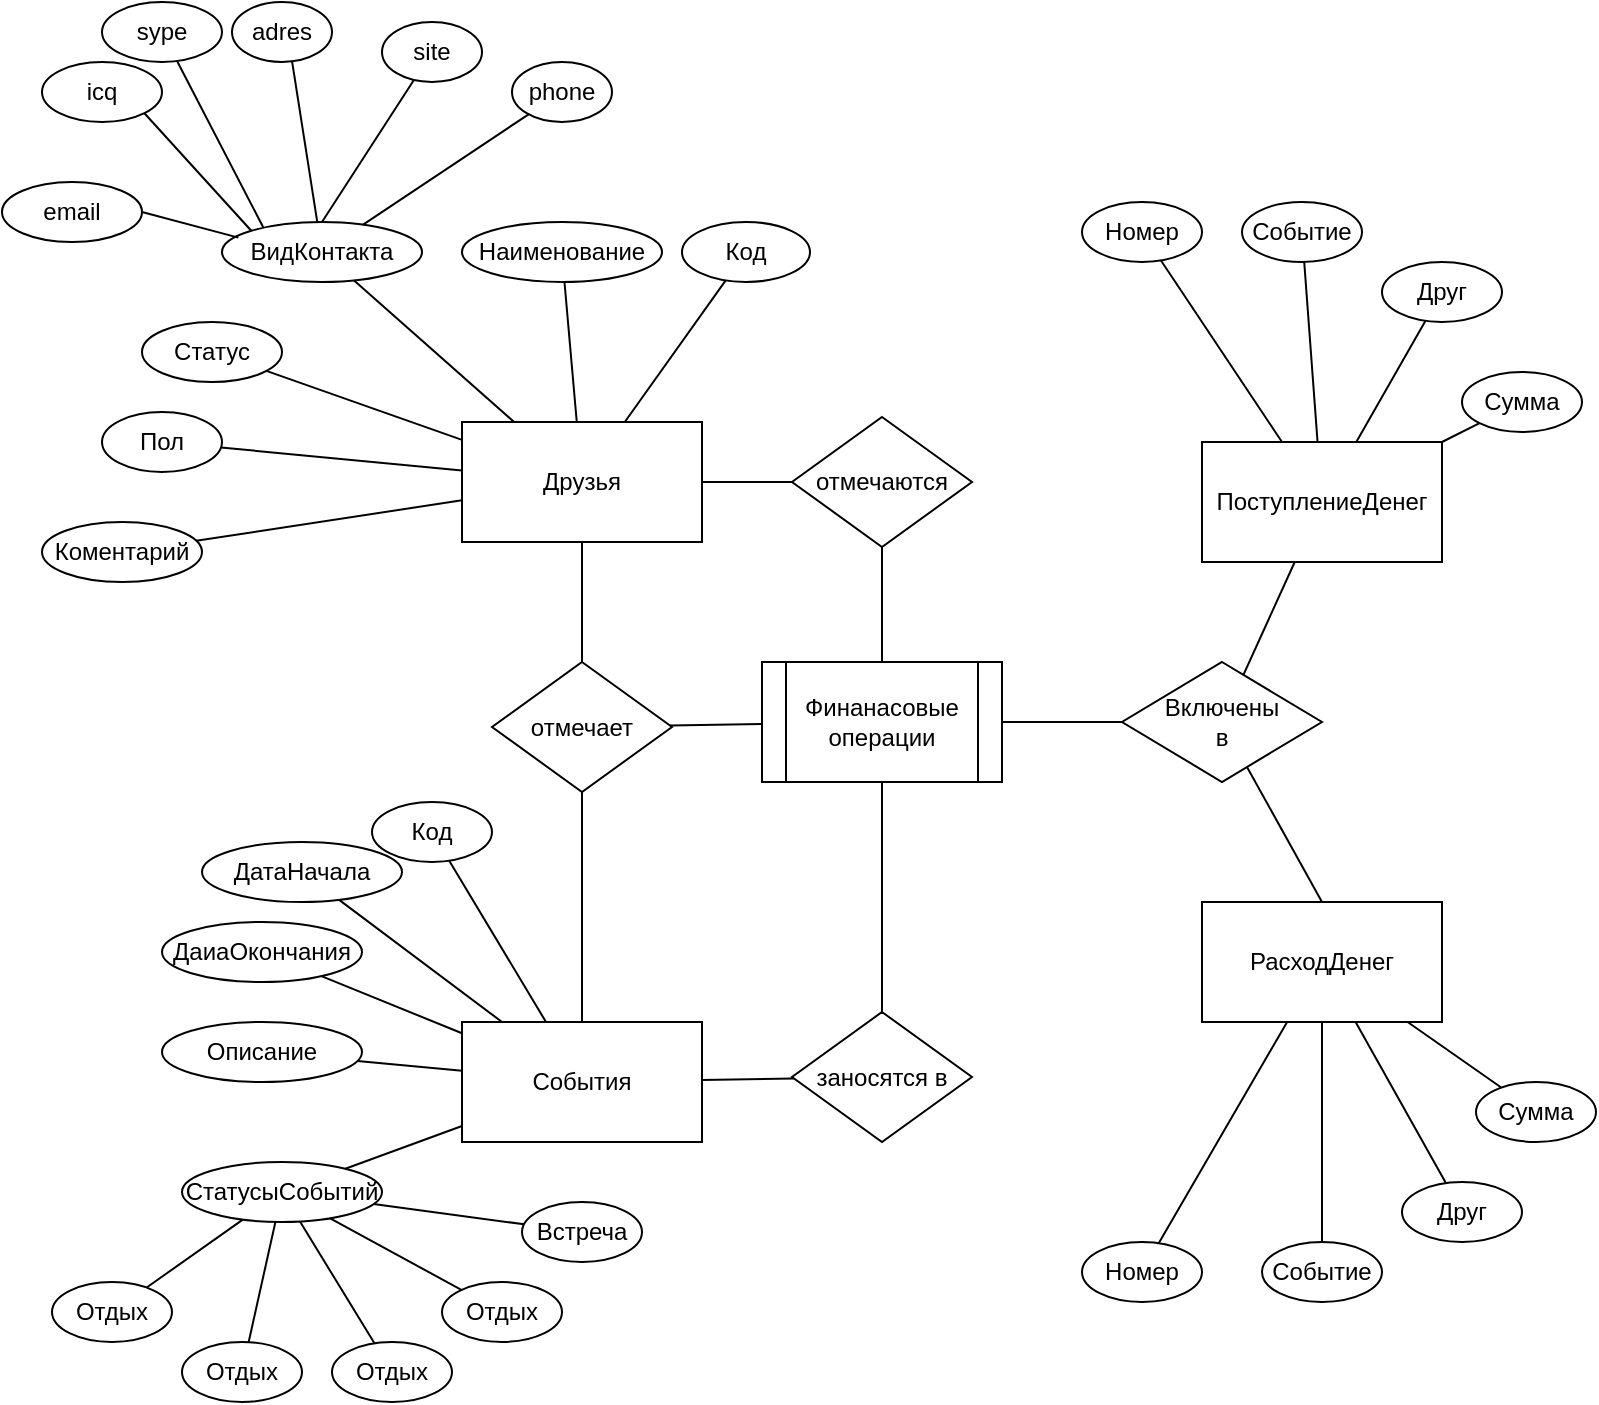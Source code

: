 <mxfile version="18.0.1" type="device"><diagram id="C5RBs43oDa-KdzZeNtuy" name="Page-1"><mxGraphModel dx="1296" dy="1018" grid="1" gridSize="10" guides="1" tooltips="1" connect="1" arrows="1" fold="1" page="1" pageScale="1" pageWidth="827" pageHeight="1169" math="0" shadow="0"><root><mxCell id="WIyWlLk6GJQsqaUBKTNV-0"/><mxCell id="WIyWlLk6GJQsqaUBKTNV-1" parent="WIyWlLk6GJQsqaUBKTNV-0"/><mxCell id="CHbJZuozPJTrj8Ntx0N6-0" value="Код" style="ellipse;whiteSpace=wrap;html=1;" vertex="1" parent="WIyWlLk6GJQsqaUBKTNV-1"><mxGeometry x="350" y="160" width="64" height="30" as="geometry"/></mxCell><mxCell id="CHbJZuozPJTrj8Ntx0N6-1" value="Друзья" style="rounded=0;whiteSpace=wrap;html=1;" vertex="1" parent="WIyWlLk6GJQsqaUBKTNV-1"><mxGeometry x="240" y="260" width="120" height="60" as="geometry"/></mxCell><mxCell id="CHbJZuozPJTrj8Ntx0N6-2" value="Финанасовые операции" style="shape=process;whiteSpace=wrap;html=1;backgroundOutline=1;" vertex="1" parent="WIyWlLk6GJQsqaUBKTNV-1"><mxGeometry x="390" y="380" width="120" height="60" as="geometry"/></mxCell><mxCell id="CHbJZuozPJTrj8Ntx0N6-3" value="События" style="rounded=0;whiteSpace=wrap;html=1;" vertex="1" parent="WIyWlLk6GJQsqaUBKTNV-1"><mxGeometry x="240" y="560" width="120" height="60" as="geometry"/></mxCell><mxCell id="CHbJZuozPJTrj8Ntx0N6-4" value="ПоступлениеДенег" style="rounded=0;whiteSpace=wrap;html=1;" vertex="1" parent="WIyWlLk6GJQsqaUBKTNV-1"><mxGeometry x="610" y="270" width="120" height="60" as="geometry"/></mxCell><mxCell id="CHbJZuozPJTrj8Ntx0N6-5" value="РасходДенег" style="rounded=0;whiteSpace=wrap;html=1;" vertex="1" parent="WIyWlLk6GJQsqaUBKTNV-1"><mxGeometry x="610" y="500" width="120" height="60" as="geometry"/></mxCell><mxCell id="CHbJZuozPJTrj8Ntx0N6-6" value="Включены &lt;br&gt;в" style="rhombus;whiteSpace=wrap;html=1;" vertex="1" parent="WIyWlLk6GJQsqaUBKTNV-1"><mxGeometry x="570" y="380" width="100" height="60" as="geometry"/></mxCell><mxCell id="CHbJZuozPJTrj8Ntx0N6-7" value="" style="endArrow=none;html=1;rounded=0;exitX=1;exitY=0.5;exitDx=0;exitDy=0;entryX=0;entryY=0.5;entryDx=0;entryDy=0;" edge="1" parent="WIyWlLk6GJQsqaUBKTNV-1" source="CHbJZuozPJTrj8Ntx0N6-2" target="CHbJZuozPJTrj8Ntx0N6-6"><mxGeometry width="50" height="50" relative="1" as="geometry"><mxPoint x="550" y="450" as="sourcePoint"/><mxPoint x="600" y="400" as="targetPoint"/></mxGeometry></mxCell><mxCell id="CHbJZuozPJTrj8Ntx0N6-9" value="" style="endArrow=none;html=1;rounded=0;exitX=0.5;exitY=0;exitDx=0;exitDy=0;" edge="1" parent="WIyWlLk6GJQsqaUBKTNV-1" source="CHbJZuozPJTrj8Ntx0N6-5" target="CHbJZuozPJTrj8Ntx0N6-6"><mxGeometry width="50" height="50" relative="1" as="geometry"><mxPoint x="620" y="520" as="sourcePoint"/><mxPoint x="670" y="470" as="targetPoint"/></mxGeometry></mxCell><mxCell id="CHbJZuozPJTrj8Ntx0N6-12" value="" style="endArrow=none;html=1;rounded=0;" edge="1" parent="WIyWlLk6GJQsqaUBKTNV-1" source="CHbJZuozPJTrj8Ntx0N6-6" target="CHbJZuozPJTrj8Ntx0N6-4"><mxGeometry width="50" height="50" relative="1" as="geometry"><mxPoint x="610" y="380" as="sourcePoint"/><mxPoint x="610" y="280" as="targetPoint"/></mxGeometry></mxCell><mxCell id="CHbJZuozPJTrj8Ntx0N6-14" value="отмечаются" style="rhombus;whiteSpace=wrap;html=1;" vertex="1" parent="WIyWlLk6GJQsqaUBKTNV-1"><mxGeometry x="405" y="257.5" width="90" height="65" as="geometry"/></mxCell><mxCell id="CHbJZuozPJTrj8Ntx0N6-15" value="заносятся в" style="rhombus;whiteSpace=wrap;html=1;" vertex="1" parent="WIyWlLk6GJQsqaUBKTNV-1"><mxGeometry x="405" y="555" width="90" height="65" as="geometry"/></mxCell><mxCell id="CHbJZuozPJTrj8Ntx0N6-17" value="Наименование" style="ellipse;whiteSpace=wrap;html=1;" vertex="1" parent="WIyWlLk6GJQsqaUBKTNV-1"><mxGeometry x="240" y="160" width="100" height="30" as="geometry"/></mxCell><mxCell id="CHbJZuozPJTrj8Ntx0N6-18" value="ВидКонтакта" style="ellipse;whiteSpace=wrap;html=1;" vertex="1" parent="WIyWlLk6GJQsqaUBKTNV-1"><mxGeometry x="120" y="160" width="100" height="30" as="geometry"/></mxCell><mxCell id="CHbJZuozPJTrj8Ntx0N6-21" value="Статус" style="ellipse;whiteSpace=wrap;html=1;rounded=0;" vertex="1" parent="WIyWlLk6GJQsqaUBKTNV-1"><mxGeometry x="80" y="210" width="70" height="30" as="geometry"/></mxCell><mxCell id="CHbJZuozPJTrj8Ntx0N6-23" value="Пол" style="ellipse;whiteSpace=wrap;html=1;rounded=0;" vertex="1" parent="WIyWlLk6GJQsqaUBKTNV-1"><mxGeometry x="60" y="255" width="60" height="30" as="geometry"/></mxCell><mxCell id="CHbJZuozPJTrj8Ntx0N6-29" value="" style="endArrow=none;html=1;rounded=0;strokeWidth=1;" edge="1" parent="WIyWlLk6GJQsqaUBKTNV-1" source="CHbJZuozPJTrj8Ntx0N6-23" target="CHbJZuozPJTrj8Ntx0N6-1"><mxGeometry width="50" height="50" relative="1" as="geometry"><mxPoint x="170" y="360" as="sourcePoint"/><mxPoint x="220" y="310" as="targetPoint"/></mxGeometry></mxCell><mxCell id="CHbJZuozPJTrj8Ntx0N6-30" value="" style="endArrow=none;html=1;rounded=0;strokeWidth=1;" edge="1" parent="WIyWlLk6GJQsqaUBKTNV-1" source="CHbJZuozPJTrj8Ntx0N6-21" target="CHbJZuozPJTrj8Ntx0N6-1"><mxGeometry width="50" height="50" relative="1" as="geometry"><mxPoint x="90" y="380" as="sourcePoint"/><mxPoint x="140" y="330" as="targetPoint"/></mxGeometry></mxCell><mxCell id="CHbJZuozPJTrj8Ntx0N6-31" value="" style="endArrow=none;html=1;rounded=0;strokeWidth=1;entryX=1;entryY=0.5;entryDx=0;entryDy=0;exitX=0.082;exitY=0.26;exitDx=0;exitDy=0;exitPerimeter=0;" edge="1" parent="WIyWlLk6GJQsqaUBKTNV-1" source="CHbJZuozPJTrj8Ntx0N6-18" target="CHbJZuozPJTrj8Ntx0N6-36"><mxGeometry width="50" height="50" relative="1" as="geometry"><mxPoint x="140" y="160" as="sourcePoint"/><mxPoint x="195" y="90" as="targetPoint"/></mxGeometry></mxCell><mxCell id="CHbJZuozPJTrj8Ntx0N6-32" value="" style="endArrow=none;html=1;rounded=0;strokeWidth=1;" edge="1" parent="WIyWlLk6GJQsqaUBKTNV-1" source="CHbJZuozPJTrj8Ntx0N6-18" target="CHbJZuozPJTrj8Ntx0N6-1"><mxGeometry width="50" height="50" relative="1" as="geometry"><mxPoint x="150" y="390" as="sourcePoint"/><mxPoint x="200" y="340" as="targetPoint"/></mxGeometry></mxCell><mxCell id="CHbJZuozPJTrj8Ntx0N6-33" value="" style="endArrow=none;html=1;rounded=0;strokeWidth=1;" edge="1" parent="WIyWlLk6GJQsqaUBKTNV-1" source="CHbJZuozPJTrj8Ntx0N6-17" target="CHbJZuozPJTrj8Ntx0N6-1"><mxGeometry width="50" height="50" relative="1" as="geometry"><mxPoint x="160" y="400" as="sourcePoint"/><mxPoint x="210" y="350" as="targetPoint"/></mxGeometry></mxCell><mxCell id="CHbJZuozPJTrj8Ntx0N6-34" value="" style="endArrow=none;html=1;rounded=0;strokeWidth=1;" edge="1" parent="WIyWlLk6GJQsqaUBKTNV-1" source="CHbJZuozPJTrj8Ntx0N6-1" target="CHbJZuozPJTrj8Ntx0N6-0"><mxGeometry width="50" height="50" relative="1" as="geometry"><mxPoint x="170" y="410" as="sourcePoint"/><mxPoint x="220" y="360" as="targetPoint"/></mxGeometry></mxCell><mxCell id="CHbJZuozPJTrj8Ntx0N6-35" value="ДатаНачала" style="ellipse;whiteSpace=wrap;html=1;" vertex="1" parent="WIyWlLk6GJQsqaUBKTNV-1"><mxGeometry x="110" y="470" width="100" height="30" as="geometry"/></mxCell><mxCell id="CHbJZuozPJTrj8Ntx0N6-36" value="email" style="ellipse;whiteSpace=wrap;html=1;" vertex="1" parent="WIyWlLk6GJQsqaUBKTNV-1"><mxGeometry x="10" y="140" width="70" height="30" as="geometry"/></mxCell><mxCell id="CHbJZuozPJTrj8Ntx0N6-37" value="icq" style="ellipse;whiteSpace=wrap;html=1;" vertex="1" parent="WIyWlLk6GJQsqaUBKTNV-1"><mxGeometry x="30" y="80" width="60" height="30" as="geometry"/></mxCell><mxCell id="CHbJZuozPJTrj8Ntx0N6-38" value="sype" style="ellipse;whiteSpace=wrap;html=1;" vertex="1" parent="WIyWlLk6GJQsqaUBKTNV-1"><mxGeometry x="60" y="50" width="60" height="30" as="geometry"/></mxCell><mxCell id="CHbJZuozPJTrj8Ntx0N6-39" value="adres" style="ellipse;whiteSpace=wrap;html=1;" vertex="1" parent="WIyWlLk6GJQsqaUBKTNV-1"><mxGeometry x="125" y="50" width="50" height="30" as="geometry"/></mxCell><mxCell id="CHbJZuozPJTrj8Ntx0N6-40" value="site" style="ellipse;whiteSpace=wrap;html=1;" vertex="1" parent="WIyWlLk6GJQsqaUBKTNV-1"><mxGeometry x="200" y="60" width="50" height="30" as="geometry"/></mxCell><mxCell id="CHbJZuozPJTrj8Ntx0N6-41" value="phone" style="ellipse;whiteSpace=wrap;html=1;" vertex="1" parent="WIyWlLk6GJQsqaUBKTNV-1"><mxGeometry x="265" y="80" width="50" height="30" as="geometry"/></mxCell><mxCell id="CHbJZuozPJTrj8Ntx0N6-44" value="" style="endArrow=none;html=1;rounded=0;strokeWidth=1;entryX=1;entryY=1;entryDx=0;entryDy=0;exitX=0;exitY=0;exitDx=0;exitDy=0;" edge="1" parent="WIyWlLk6GJQsqaUBKTNV-1" source="CHbJZuozPJTrj8Ntx0N6-18" target="CHbJZuozPJTrj8Ntx0N6-37"><mxGeometry width="50" height="50" relative="1" as="geometry"><mxPoint x="150.0" y="142.8" as="sourcePoint"/><mxPoint x="121.8" y="120" as="targetPoint"/></mxGeometry></mxCell><mxCell id="CHbJZuozPJTrj8Ntx0N6-45" value="" style="endArrow=none;html=1;rounded=0;strokeWidth=1;exitX=0.206;exitY=0.087;exitDx=0;exitDy=0;exitPerimeter=0;" edge="1" parent="WIyWlLk6GJQsqaUBKTNV-1" source="CHbJZuozPJTrj8Ntx0N6-18" target="CHbJZuozPJTrj8Ntx0N6-38"><mxGeometry width="50" height="50" relative="1" as="geometry"><mxPoint x="136.528" y="120.005" as="sourcePoint"/><mxPoint x="93.475" y="71.075" as="targetPoint"/></mxGeometry></mxCell><mxCell id="CHbJZuozPJTrj8Ntx0N6-46" value="" style="endArrow=none;html=1;rounded=0;strokeWidth=1;entryX=0.6;entryY=0.98;entryDx=0;entryDy=0;entryPerimeter=0;" edge="1" parent="WIyWlLk6GJQsqaUBKTNV-1" source="CHbJZuozPJTrj8Ntx0N6-18" target="CHbJZuozPJTrj8Ntx0N6-39"><mxGeometry width="50" height="50" relative="1" as="geometry"><mxPoint x="154.408" y="184.465" as="sourcePoint"/><mxPoint x="111.355" y="135.535" as="targetPoint"/></mxGeometry></mxCell><mxCell id="CHbJZuozPJTrj8Ntx0N6-47" value="" style="endArrow=none;html=1;rounded=0;strokeWidth=1;exitX=0.5;exitY=0;exitDx=0;exitDy=0;" edge="1" parent="WIyWlLk6GJQsqaUBKTNV-1" source="CHbJZuozPJTrj8Ntx0N6-18" target="CHbJZuozPJTrj8Ntx0N6-40"><mxGeometry width="50" height="50" relative="1" as="geometry"><mxPoint x="164.408" y="194.465" as="sourcePoint"/><mxPoint x="121.355" y="145.535" as="targetPoint"/></mxGeometry></mxCell><mxCell id="CHbJZuozPJTrj8Ntx0N6-48" value="" style="endArrow=none;html=1;rounded=0;strokeWidth=1;" edge="1" parent="WIyWlLk6GJQsqaUBKTNV-1" source="CHbJZuozPJTrj8Ntx0N6-18" target="CHbJZuozPJTrj8Ntx0N6-41"><mxGeometry width="50" height="50" relative="1" as="geometry"><mxPoint x="174.408" y="204.465" as="sourcePoint"/><mxPoint x="131.355" y="155.535" as="targetPoint"/></mxGeometry></mxCell><mxCell id="CHbJZuozPJTrj8Ntx0N6-49" value="" style="endArrow=none;html=1;rounded=0;strokeWidth=1;" edge="1" parent="WIyWlLk6GJQsqaUBKTNV-1" source="CHbJZuozPJTrj8Ntx0N6-3" target="CHbJZuozPJTrj8Ntx0N6-15"><mxGeometry width="50" height="50" relative="1" as="geometry"><mxPoint x="400" y="530" as="sourcePoint"/><mxPoint x="450" y="480" as="targetPoint"/></mxGeometry></mxCell><mxCell id="CHbJZuozPJTrj8Ntx0N6-50" value="" style="endArrow=none;html=1;rounded=0;strokeWidth=1;" edge="1" parent="WIyWlLk6GJQsqaUBKTNV-1" source="CHbJZuozPJTrj8Ntx0N6-1" target="CHbJZuozPJTrj8Ntx0N6-14"><mxGeometry width="50" height="50" relative="1" as="geometry"><mxPoint x="430" y="400" as="sourcePoint"/><mxPoint x="480" y="350" as="targetPoint"/></mxGeometry></mxCell><mxCell id="CHbJZuozPJTrj8Ntx0N6-52" value="" style="endArrow=none;html=1;rounded=0;strokeWidth=1;" edge="1" parent="WIyWlLk6GJQsqaUBKTNV-1" source="CHbJZuozPJTrj8Ntx0N6-15" target="CHbJZuozPJTrj8Ntx0N6-2"><mxGeometry width="50" height="50" relative="1" as="geometry"><mxPoint x="300" y="520" as="sourcePoint"/><mxPoint x="350" y="470" as="targetPoint"/></mxGeometry></mxCell><mxCell id="CHbJZuozPJTrj8Ntx0N6-53" value="ДаиаОкончания" style="ellipse;whiteSpace=wrap;html=1;" vertex="1" parent="WIyWlLk6GJQsqaUBKTNV-1"><mxGeometry x="90" y="510" width="100" height="30" as="geometry"/></mxCell><mxCell id="CHbJZuozPJTrj8Ntx0N6-54" value="Описание" style="ellipse;whiteSpace=wrap;html=1;" vertex="1" parent="WIyWlLk6GJQsqaUBKTNV-1"><mxGeometry x="90" y="560" width="100" height="30" as="geometry"/></mxCell><mxCell id="CHbJZuozPJTrj8Ntx0N6-55" value="СтатусыСобытий" style="ellipse;whiteSpace=wrap;html=1;" vertex="1" parent="WIyWlLk6GJQsqaUBKTNV-1"><mxGeometry x="100" y="630" width="100" height="30" as="geometry"/></mxCell><mxCell id="CHbJZuozPJTrj8Ntx0N6-56" value="" style="endArrow=none;html=1;rounded=0;strokeWidth=1;" edge="1" parent="WIyWlLk6GJQsqaUBKTNV-1" source="CHbJZuozPJTrj8Ntx0N6-3" target="CHbJZuozPJTrj8Ntx0N6-35"><mxGeometry width="50" height="50" relative="1" as="geometry"><mxPoint x="200" y="590" as="sourcePoint"/><mxPoint x="250" y="540" as="targetPoint"/></mxGeometry></mxCell><mxCell id="CHbJZuozPJTrj8Ntx0N6-57" value="" style="endArrow=none;html=1;rounded=0;strokeWidth=1;" edge="1" parent="WIyWlLk6GJQsqaUBKTNV-1" source="CHbJZuozPJTrj8Ntx0N6-3" target="CHbJZuozPJTrj8Ntx0N6-53"><mxGeometry width="50" height="50" relative="1" as="geometry"><mxPoint x="310" y="570" as="sourcePoint"/><mxPoint x="310" y="530" as="targetPoint"/></mxGeometry></mxCell><mxCell id="CHbJZuozPJTrj8Ntx0N6-58" value="" style="endArrow=none;html=1;rounded=0;strokeWidth=1;" edge="1" parent="WIyWlLk6GJQsqaUBKTNV-1" source="CHbJZuozPJTrj8Ntx0N6-3" target="CHbJZuozPJTrj8Ntx0N6-54"><mxGeometry width="50" height="50" relative="1" as="geometry"><mxPoint x="320" y="580" as="sourcePoint"/><mxPoint x="320" y="540" as="targetPoint"/></mxGeometry></mxCell><mxCell id="CHbJZuozPJTrj8Ntx0N6-59" value="" style="endArrow=none;html=1;rounded=0;strokeWidth=1;" edge="1" parent="WIyWlLk6GJQsqaUBKTNV-1" source="CHbJZuozPJTrj8Ntx0N6-3" target="CHbJZuozPJTrj8Ntx0N6-55"><mxGeometry width="50" height="50" relative="1" as="geometry"><mxPoint x="330" y="590" as="sourcePoint"/><mxPoint x="330" y="550" as="targetPoint"/></mxGeometry></mxCell><mxCell id="CHbJZuozPJTrj8Ntx0N6-60" value="Встреча" style="ellipse;whiteSpace=wrap;html=1;" vertex="1" parent="WIyWlLk6GJQsqaUBKTNV-1"><mxGeometry x="270" y="650" width="60" height="30" as="geometry"/></mxCell><mxCell id="CHbJZuozPJTrj8Ntx0N6-61" value="Отдых" style="ellipse;whiteSpace=wrap;html=1;" vertex="1" parent="WIyWlLk6GJQsqaUBKTNV-1"><mxGeometry x="230" y="690" width="60" height="30" as="geometry"/></mxCell><mxCell id="CHbJZuozPJTrj8Ntx0N6-62" value="Отдых" style="ellipse;whiteSpace=wrap;html=1;" vertex="1" parent="WIyWlLk6GJQsqaUBKTNV-1"><mxGeometry x="175" y="720" width="60" height="30" as="geometry"/></mxCell><mxCell id="CHbJZuozPJTrj8Ntx0N6-63" value="Коментарий" style="ellipse;whiteSpace=wrap;html=1;rounded=0;" vertex="1" parent="WIyWlLk6GJQsqaUBKTNV-1"><mxGeometry x="30" y="310" width="80" height="30" as="geometry"/></mxCell><mxCell id="CHbJZuozPJTrj8Ntx0N6-64" value="" style="endArrow=none;html=1;rounded=0;strokeWidth=1;" edge="1" parent="WIyWlLk6GJQsqaUBKTNV-1" source="CHbJZuozPJTrj8Ntx0N6-63" target="CHbJZuozPJTrj8Ntx0N6-1"><mxGeometry width="50" height="50" relative="1" as="geometry"><mxPoint x="340" y="640" as="sourcePoint"/><mxPoint x="340" y="600" as="targetPoint"/></mxGeometry></mxCell><mxCell id="CHbJZuozPJTrj8Ntx0N6-65" value="Отдых" style="ellipse;whiteSpace=wrap;html=1;" vertex="1" parent="WIyWlLk6GJQsqaUBKTNV-1"><mxGeometry x="100" y="720" width="60" height="30" as="geometry"/></mxCell><mxCell id="CHbJZuozPJTrj8Ntx0N6-66" value="Отдых" style="ellipse;whiteSpace=wrap;html=1;" vertex="1" parent="WIyWlLk6GJQsqaUBKTNV-1"><mxGeometry x="35" y="690" width="60" height="30" as="geometry"/></mxCell><mxCell id="CHbJZuozPJTrj8Ntx0N6-67" value="" style="endArrow=none;html=1;rounded=0;strokeWidth=1;" edge="1" parent="WIyWlLk6GJQsqaUBKTNV-1" source="CHbJZuozPJTrj8Ntx0N6-55" target="CHbJZuozPJTrj8Ntx0N6-60"><mxGeometry width="50" height="50" relative="1" as="geometry"><mxPoint x="350" y="610" as="sourcePoint"/><mxPoint x="350" y="570" as="targetPoint"/></mxGeometry></mxCell><mxCell id="CHbJZuozPJTrj8Ntx0N6-69" value="" style="endArrow=none;html=1;rounded=0;strokeWidth=1;" edge="1" parent="WIyWlLk6GJQsqaUBKTNV-1" source="CHbJZuozPJTrj8Ntx0N6-61" target="CHbJZuozPJTrj8Ntx0N6-55"><mxGeometry width="50" height="50" relative="1" as="geometry"><mxPoint x="370" y="630" as="sourcePoint"/><mxPoint x="370" y="590" as="targetPoint"/></mxGeometry></mxCell><mxCell id="CHbJZuozPJTrj8Ntx0N6-70" value="" style="endArrow=none;html=1;rounded=0;strokeWidth=1;" edge="1" parent="WIyWlLk6GJQsqaUBKTNV-1" source="CHbJZuozPJTrj8Ntx0N6-55" target="CHbJZuozPJTrj8Ntx0N6-62"><mxGeometry width="50" height="50" relative="1" as="geometry"><mxPoint x="380" y="640" as="sourcePoint"/><mxPoint x="380" y="600" as="targetPoint"/></mxGeometry></mxCell><mxCell id="CHbJZuozPJTrj8Ntx0N6-71" value="" style="endArrow=none;html=1;rounded=0;strokeWidth=1;" edge="1" parent="WIyWlLk6GJQsqaUBKTNV-1" source="CHbJZuozPJTrj8Ntx0N6-55" target="CHbJZuozPJTrj8Ntx0N6-65"><mxGeometry width="50" height="50" relative="1" as="geometry"><mxPoint x="169.048" y="669.752" as="sourcePoint"/><mxPoint x="206.233" y="730.655" as="targetPoint"/></mxGeometry></mxCell><mxCell id="CHbJZuozPJTrj8Ntx0N6-72" value="" style="endArrow=none;html=1;rounded=0;strokeWidth=1;" edge="1" parent="WIyWlLk6GJQsqaUBKTNV-1" source="CHbJZuozPJTrj8Ntx0N6-55" target="CHbJZuozPJTrj8Ntx0N6-66"><mxGeometry width="50" height="50" relative="1" as="geometry"><mxPoint x="179.048" y="679.752" as="sourcePoint"/><mxPoint x="216.233" y="740.655" as="targetPoint"/></mxGeometry></mxCell><mxCell id="CHbJZuozPJTrj8Ntx0N6-73" value="отмечает" style="rhombus;whiteSpace=wrap;html=1;" vertex="1" parent="WIyWlLk6GJQsqaUBKTNV-1"><mxGeometry x="255" y="380" width="90" height="65" as="geometry"/></mxCell><mxCell id="CHbJZuozPJTrj8Ntx0N6-74" value="" style="endArrow=none;html=1;rounded=0;strokeWidth=1;" edge="1" parent="WIyWlLk6GJQsqaUBKTNV-1" source="CHbJZuozPJTrj8Ntx0N6-73" target="CHbJZuozPJTrj8Ntx0N6-3"><mxGeometry width="50" height="50" relative="1" as="geometry"><mxPoint x="189.048" y="689.752" as="sourcePoint"/><mxPoint x="226.233" y="750.655" as="targetPoint"/></mxGeometry></mxCell><mxCell id="CHbJZuozPJTrj8Ntx0N6-75" value="" style="endArrow=none;html=1;rounded=0;strokeWidth=1;" edge="1" parent="WIyWlLk6GJQsqaUBKTNV-1" source="CHbJZuozPJTrj8Ntx0N6-1" target="CHbJZuozPJTrj8Ntx0N6-73"><mxGeometry width="50" height="50" relative="1" as="geometry"><mxPoint x="199.048" y="699.752" as="sourcePoint"/><mxPoint x="236.233" y="760.655" as="targetPoint"/></mxGeometry></mxCell><mxCell id="CHbJZuozPJTrj8Ntx0N6-76" value="" style="endArrow=none;html=1;rounded=0;strokeWidth=1;" edge="1" parent="WIyWlLk6GJQsqaUBKTNV-1" source="CHbJZuozPJTrj8Ntx0N6-73" target="CHbJZuozPJTrj8Ntx0N6-2"><mxGeometry width="50" height="50" relative="1" as="geometry"><mxPoint x="209.048" y="709.752" as="sourcePoint"/><mxPoint x="246.233" y="770.655" as="targetPoint"/></mxGeometry></mxCell><mxCell id="CHbJZuozPJTrj8Ntx0N6-77" value="" style="endArrow=none;html=1;rounded=0;strokeWidth=1;" edge="1" parent="WIyWlLk6GJQsqaUBKTNV-1" source="CHbJZuozPJTrj8Ntx0N6-2" target="CHbJZuozPJTrj8Ntx0N6-14"><mxGeometry width="50" height="50" relative="1" as="geometry"><mxPoint x="179.048" y="719.752" as="sourcePoint"/><mxPoint x="216.233" y="780.655" as="targetPoint"/></mxGeometry></mxCell><mxCell id="CHbJZuozPJTrj8Ntx0N6-79" value="Номер" style="ellipse;whiteSpace=wrap;html=1;" vertex="1" parent="WIyWlLk6GJQsqaUBKTNV-1"><mxGeometry x="550" y="670" width="60" height="30" as="geometry"/></mxCell><mxCell id="CHbJZuozPJTrj8Ntx0N6-80" value="Код" style="ellipse;whiteSpace=wrap;html=1;" vertex="1" parent="WIyWlLk6GJQsqaUBKTNV-1"><mxGeometry x="195" y="450" width="60" height="30" as="geometry"/></mxCell><mxCell id="CHbJZuozPJTrj8Ntx0N6-81" value="" style="endArrow=none;html=1;rounded=0;strokeWidth=1;" edge="1" parent="WIyWlLk6GJQsqaUBKTNV-1" source="CHbJZuozPJTrj8Ntx0N6-3" target="CHbJZuozPJTrj8Ntx0N6-80"><mxGeometry width="50" height="50" relative="1" as="geometry"><mxPoint x="270" y="570" as="sourcePoint"/><mxPoint x="188.57" y="508.927" as="targetPoint"/></mxGeometry></mxCell><mxCell id="CHbJZuozPJTrj8Ntx0N6-82" value="Номер" style="ellipse;whiteSpace=wrap;html=1;" vertex="1" parent="WIyWlLk6GJQsqaUBKTNV-1"><mxGeometry x="550" y="150" width="60" height="30" as="geometry"/></mxCell><mxCell id="CHbJZuozPJTrj8Ntx0N6-83" value="Событие" style="ellipse;whiteSpace=wrap;html=1;" vertex="1" parent="WIyWlLk6GJQsqaUBKTNV-1"><mxGeometry x="630" y="150" width="60" height="30" as="geometry"/></mxCell><mxCell id="CHbJZuozPJTrj8Ntx0N6-84" value="Друг" style="ellipse;whiteSpace=wrap;html=1;" vertex="1" parent="WIyWlLk6GJQsqaUBKTNV-1"><mxGeometry x="700" y="180" width="60" height="30" as="geometry"/></mxCell><mxCell id="CHbJZuozPJTrj8Ntx0N6-85" value="Сумма" style="ellipse;whiteSpace=wrap;html=1;" vertex="1" parent="WIyWlLk6GJQsqaUBKTNV-1"><mxGeometry x="740" y="235" width="60" height="30" as="geometry"/></mxCell><mxCell id="CHbJZuozPJTrj8Ntx0N6-86" value="Событие" style="ellipse;whiteSpace=wrap;html=1;" vertex="1" parent="WIyWlLk6GJQsqaUBKTNV-1"><mxGeometry x="640" y="670" width="60" height="30" as="geometry"/></mxCell><mxCell id="CHbJZuozPJTrj8Ntx0N6-87" value="Друг" style="ellipse;whiteSpace=wrap;html=1;" vertex="1" parent="WIyWlLk6GJQsqaUBKTNV-1"><mxGeometry x="710" y="640" width="60" height="30" as="geometry"/></mxCell><mxCell id="CHbJZuozPJTrj8Ntx0N6-88" value="Сумма" style="ellipse;whiteSpace=wrap;html=1;" vertex="1" parent="WIyWlLk6GJQsqaUBKTNV-1"><mxGeometry x="747" y="590" width="60" height="30" as="geometry"/></mxCell><mxCell id="CHbJZuozPJTrj8Ntx0N6-89" value="" style="endArrow=none;html=1;rounded=0;strokeWidth=1;" edge="1" parent="WIyWlLk6GJQsqaUBKTNV-1" source="CHbJZuozPJTrj8Ntx0N6-79" target="CHbJZuozPJTrj8Ntx0N6-5"><mxGeometry width="50" height="50" relative="1" as="geometry"><mxPoint x="170" y="622" as="sourcePoint"/><mxPoint x="111.662" y="643.391" as="targetPoint"/></mxGeometry></mxCell><mxCell id="CHbJZuozPJTrj8Ntx0N6-90" value="" style="endArrow=none;html=1;rounded=0;strokeWidth=1;" edge="1" parent="WIyWlLk6GJQsqaUBKTNV-1" source="CHbJZuozPJTrj8Ntx0N6-86" target="CHbJZuozPJTrj8Ntx0N6-5"><mxGeometry width="50" height="50" relative="1" as="geometry"><mxPoint x="594.562" y="680.174" as="sourcePoint"/><mxPoint x="610.526" y="630" as="targetPoint"/></mxGeometry></mxCell><mxCell id="CHbJZuozPJTrj8Ntx0N6-91" value="" style="endArrow=none;html=1;rounded=0;strokeWidth=1;" edge="1" parent="WIyWlLk6GJQsqaUBKTNV-1" source="CHbJZuozPJTrj8Ntx0N6-4" target="CHbJZuozPJTrj8Ntx0N6-85"><mxGeometry width="50" height="50" relative="1" as="geometry"><mxPoint x="700.002" y="350.174" as="sourcePoint"/><mxPoint x="715.966" y="300" as="targetPoint"/></mxGeometry></mxCell><mxCell id="CHbJZuozPJTrj8Ntx0N6-92" value="" style="endArrow=none;html=1;rounded=0;strokeWidth=1;" edge="1" parent="WIyWlLk6GJQsqaUBKTNV-1" source="CHbJZuozPJTrj8Ntx0N6-88" target="CHbJZuozPJTrj8Ntx0N6-5"><mxGeometry width="50" height="50" relative="1" as="geometry"><mxPoint x="614.562" y="700.174" as="sourcePoint"/><mxPoint x="630.526" y="650" as="targetPoint"/></mxGeometry></mxCell><mxCell id="CHbJZuozPJTrj8Ntx0N6-93" value="" style="endArrow=none;html=1;rounded=0;strokeWidth=1;" edge="1" parent="WIyWlLk6GJQsqaUBKTNV-1" source="CHbJZuozPJTrj8Ntx0N6-87" target="CHbJZuozPJTrj8Ntx0N6-5"><mxGeometry width="50" height="50" relative="1" as="geometry"><mxPoint x="624.562" y="710.174" as="sourcePoint"/><mxPoint x="640.526" y="660" as="targetPoint"/></mxGeometry></mxCell><mxCell id="CHbJZuozPJTrj8Ntx0N6-94" value="" style="endArrow=none;html=1;rounded=0;strokeWidth=1;" edge="1" parent="WIyWlLk6GJQsqaUBKTNV-1" source="CHbJZuozPJTrj8Ntx0N6-4" target="CHbJZuozPJTrj8Ntx0N6-82"><mxGeometry width="50" height="50" relative="1" as="geometry"><mxPoint x="680" y="260" as="sourcePoint"/><mxPoint x="750" y="260" as="targetPoint"/></mxGeometry></mxCell><mxCell id="CHbJZuozPJTrj8Ntx0N6-95" value="" style="endArrow=none;html=1;rounded=0;strokeWidth=1;" edge="1" parent="WIyWlLk6GJQsqaUBKTNV-1" source="CHbJZuozPJTrj8Ntx0N6-4" target="CHbJZuozPJTrj8Ntx0N6-83"><mxGeometry width="50" height="50" relative="1" as="geometry"><mxPoint x="677" y="300" as="sourcePoint"/><mxPoint x="747" y="300" as="targetPoint"/></mxGeometry></mxCell><mxCell id="CHbJZuozPJTrj8Ntx0N6-96" value="" style="endArrow=none;html=1;rounded=0;strokeWidth=1;" edge="1" parent="WIyWlLk6GJQsqaUBKTNV-1" source="CHbJZuozPJTrj8Ntx0N6-4" target="CHbJZuozPJTrj8Ntx0N6-84"><mxGeometry width="50" height="50" relative="1" as="geometry"><mxPoint x="700" y="280" as="sourcePoint"/><mxPoint x="770" y="280" as="targetPoint"/></mxGeometry></mxCell></root></mxGraphModel></diagram></mxfile>